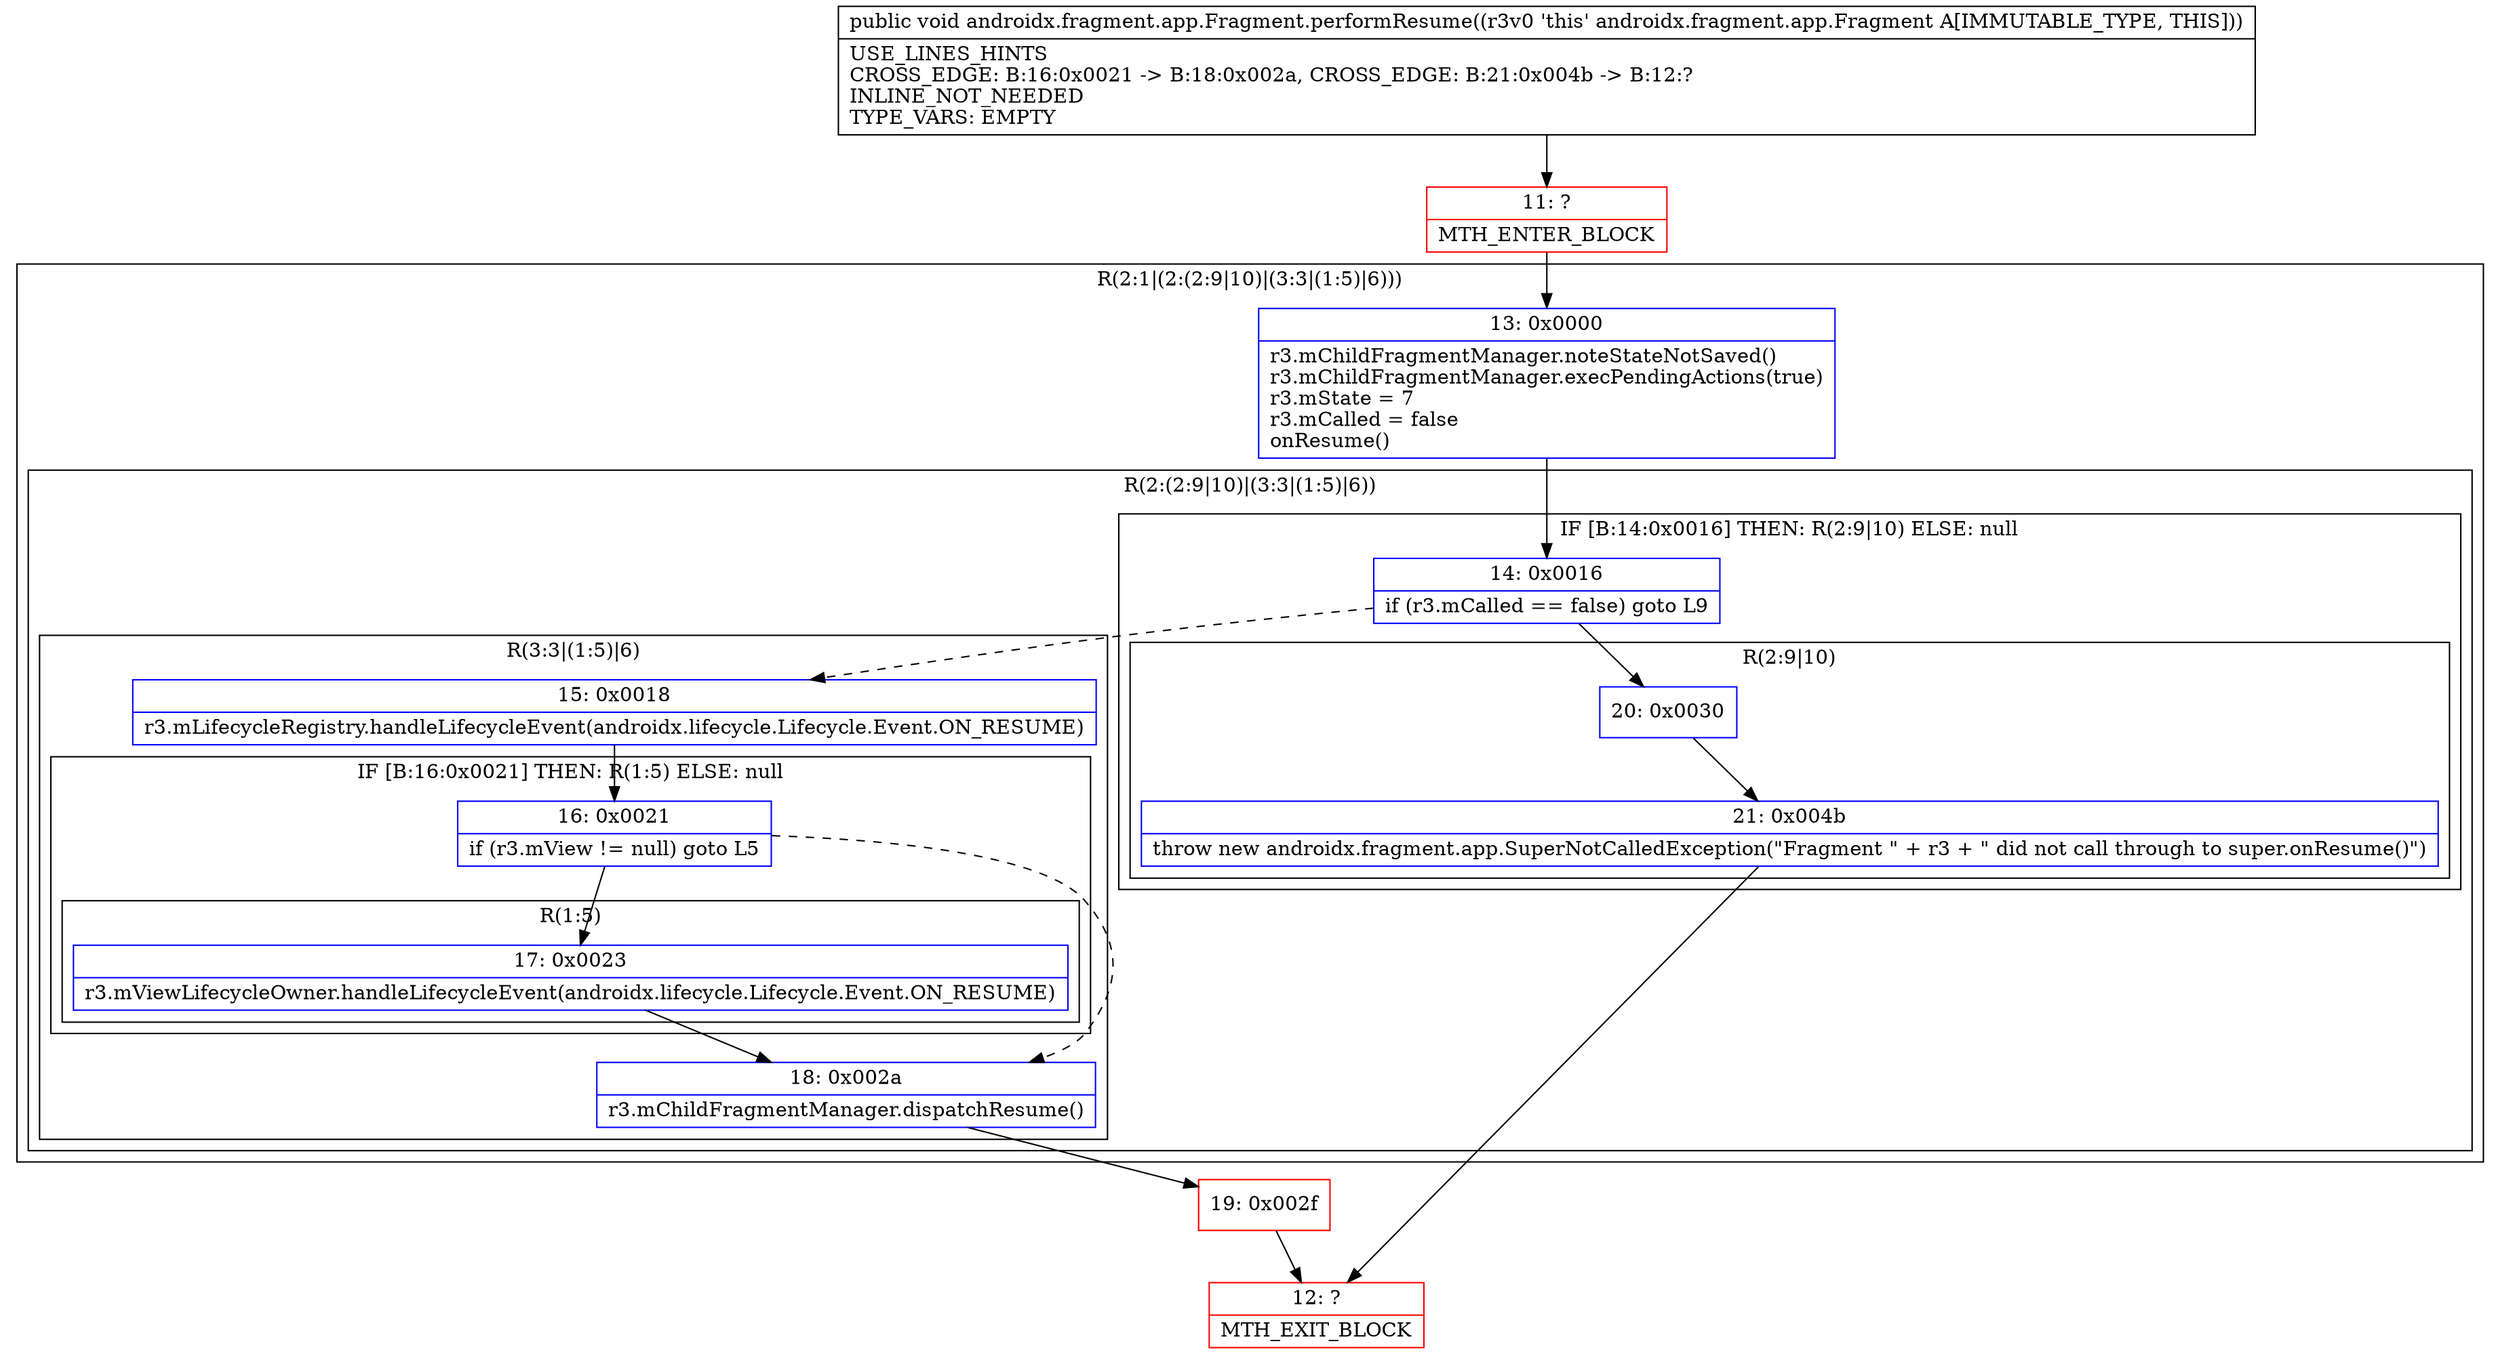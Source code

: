 digraph "CFG forandroidx.fragment.app.Fragment.performResume()V" {
subgraph cluster_Region_1139834476 {
label = "R(2:1|(2:(2:9|10)|(3:3|(1:5)|6)))";
node [shape=record,color=blue];
Node_13 [shape=record,label="{13\:\ 0x0000|r3.mChildFragmentManager.noteStateNotSaved()\lr3.mChildFragmentManager.execPendingActions(true)\lr3.mState = 7\lr3.mCalled = false\lonResume()\l}"];
subgraph cluster_Region_175256736 {
label = "R(2:(2:9|10)|(3:3|(1:5)|6))";
node [shape=record,color=blue];
subgraph cluster_IfRegion_1651252964 {
label = "IF [B:14:0x0016] THEN: R(2:9|10) ELSE: null";
node [shape=record,color=blue];
Node_14 [shape=record,label="{14\:\ 0x0016|if (r3.mCalled == false) goto L9\l}"];
subgraph cluster_Region_1473164747 {
label = "R(2:9|10)";
node [shape=record,color=blue];
Node_20 [shape=record,label="{20\:\ 0x0030}"];
Node_21 [shape=record,label="{21\:\ 0x004b|throw new androidx.fragment.app.SuperNotCalledException(\"Fragment \" + r3 + \" did not call through to super.onResume()\")\l}"];
}
}
subgraph cluster_Region_386773568 {
label = "R(3:3|(1:5)|6)";
node [shape=record,color=blue];
Node_15 [shape=record,label="{15\:\ 0x0018|r3.mLifecycleRegistry.handleLifecycleEvent(androidx.lifecycle.Lifecycle.Event.ON_RESUME)\l}"];
subgraph cluster_IfRegion_213996341 {
label = "IF [B:16:0x0021] THEN: R(1:5) ELSE: null";
node [shape=record,color=blue];
Node_16 [shape=record,label="{16\:\ 0x0021|if (r3.mView != null) goto L5\l}"];
subgraph cluster_Region_240711543 {
label = "R(1:5)";
node [shape=record,color=blue];
Node_17 [shape=record,label="{17\:\ 0x0023|r3.mViewLifecycleOwner.handleLifecycleEvent(androidx.lifecycle.Lifecycle.Event.ON_RESUME)\l}"];
}
}
Node_18 [shape=record,label="{18\:\ 0x002a|r3.mChildFragmentManager.dispatchResume()\l}"];
}
}
}
Node_11 [shape=record,color=red,label="{11\:\ ?|MTH_ENTER_BLOCK\l}"];
Node_19 [shape=record,color=red,label="{19\:\ 0x002f}"];
Node_12 [shape=record,color=red,label="{12\:\ ?|MTH_EXIT_BLOCK\l}"];
MethodNode[shape=record,label="{public void androidx.fragment.app.Fragment.performResume((r3v0 'this' androidx.fragment.app.Fragment A[IMMUTABLE_TYPE, THIS]))  | USE_LINES_HINTS\lCROSS_EDGE: B:16:0x0021 \-\> B:18:0x002a, CROSS_EDGE: B:21:0x004b \-\> B:12:?\lINLINE_NOT_NEEDED\lTYPE_VARS: EMPTY\l}"];
MethodNode -> Node_11;Node_13 -> Node_14;
Node_14 -> Node_15[style=dashed];
Node_14 -> Node_20;
Node_20 -> Node_21;
Node_21 -> Node_12;
Node_15 -> Node_16;
Node_16 -> Node_17;
Node_16 -> Node_18[style=dashed];
Node_17 -> Node_18;
Node_18 -> Node_19;
Node_11 -> Node_13;
Node_19 -> Node_12;
}

